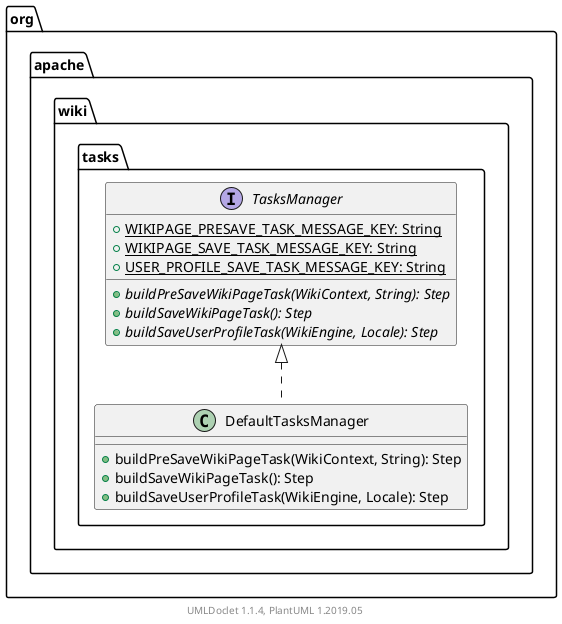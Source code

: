 @startuml

    namespace org.apache.wiki.tasks {

        class DefaultTasksManager [[DefaultTasksManager.html]] {
            +buildPreSaveWikiPageTask(WikiContext, String): Step
            +buildSaveWikiPageTask(): Step
            +buildSaveUserProfileTask(WikiEngine, Locale): Step
        }

        interface TasksManager [[TasksManager.html]] {
            {static} +WIKIPAGE_PRESAVE_TASK_MESSAGE_KEY: String
            {static} +WIKIPAGE_SAVE_TASK_MESSAGE_KEY: String
            {static} +USER_PROFILE_SAVE_TASK_MESSAGE_KEY: String
            {abstract} +buildPreSaveWikiPageTask(WikiContext, String): Step
            {abstract} +buildSaveWikiPageTask(): Step
            {abstract} +buildSaveUserProfileTask(WikiEngine, Locale): Step
        }

        TasksManager <|.. DefaultTasksManager

    }


    center footer UMLDoclet 1.1.4, PlantUML 1.2019.05
@enduml

